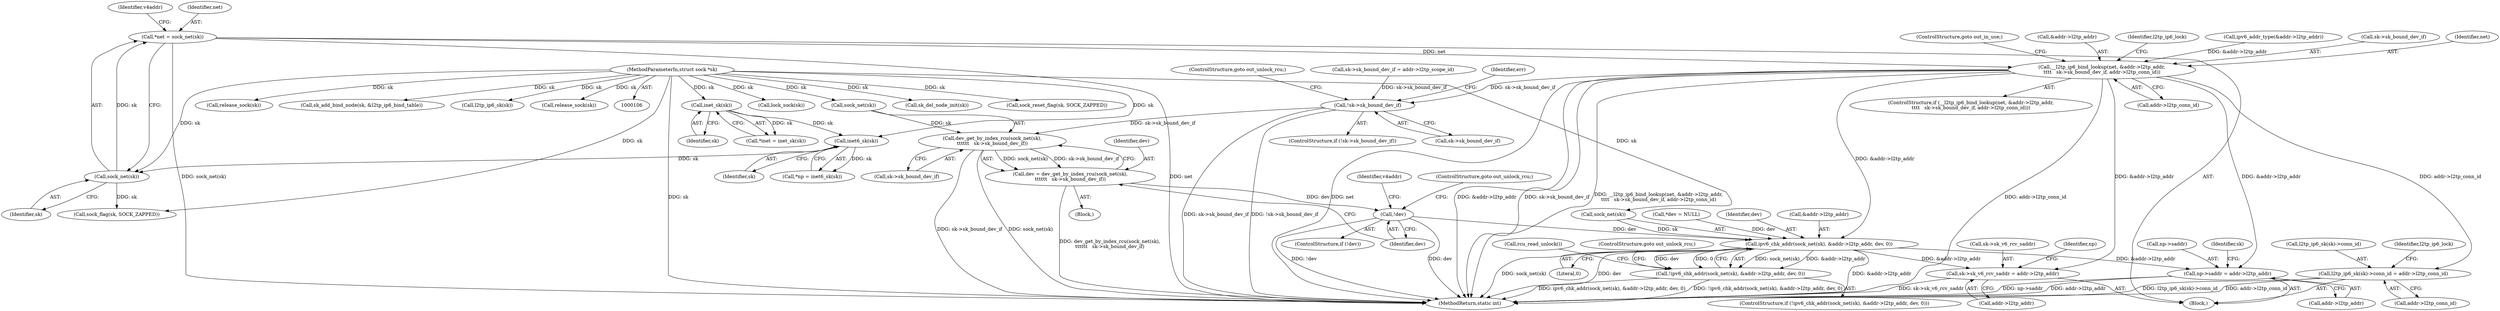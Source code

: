 digraph "0_linux_32c231164b762dddefa13af5a0101032c70b50ef_0@pointer" {
"1000128" [label="(Call,*net = sock_net(sk))"];
"1000130" [label="(Call,sock_net(sk))"];
"1000119" [label="(Call,inet6_sk(sk))"];
"1000114" [label="(Call,inet_sk(sk))"];
"1000107" [label="(MethodParameterIn,struct sock *sk)"];
"1000193" [label="(Call,__l2tp_ip6_bind_lookup(net, &addr->l2tp_addr,\n\t\t\t\t   sk->sk_bound_dev_if, addr->l2tp_conn_id))"];
"1000255" [label="(Call,!sk->sk_bound_dev_if)"];
"1000266" [label="(Call,dev_get_by_index_rcu(sock_net(sk),\n\t\t\t\t\t\t   sk->sk_bound_dev_if))"];
"1000264" [label="(Call,dev = dev_get_by_index_rcu(sock_net(sk),\n\t\t\t\t\t\t   sk->sk_bound_dev_if))"];
"1000273" [label="(Call,!dev)"];
"1000285" [label="(Call,ipv6_chk_addr(sock_net(sk), &addr->l2tp_addr, dev, 0))"];
"1000284" [label="(Call,!ipv6_chk_addr(sock_net(sk), &addr->l2tp_addr, dev, 0))"];
"1000305" [label="(Call,sk->sk_v6_rcv_saddr = addr->l2tp_addr)"];
"1000312" [label="(Call,np->saddr = addr->l2tp_addr)"];
"1000319" [label="(Call,l2tp_ip6_sk(sk)->conn_id = addr->l2tp_conn_id)"];
"1000192" [label="(ControlStructure,if (__l2tp_ip6_bind_lookup(net, &addr->l2tp_addr,\n\t\t\t\t   sk->sk_bound_dev_if, addr->l2tp_conn_id)))"];
"1000209" [label="(Call,lock_sock(sk))"];
"1000293" [label="(Literal,0)"];
"1000295" [label="(Call,rcu_read_unlock())"];
"1000334" [label="(Call,sk_del_node_init(sk))"];
"1000199" [label="(Call,sk->sk_bound_dev_if)"];
"1000264" [label="(Call,dev = dev_get_by_index_rcu(sock_net(sk),\n\t\t\t\t\t\t   sk->sk_bound_dev_if))"];
"1000265" [label="(Identifier,dev)"];
"1000115" [label="(Identifier,sk)"];
"1000313" [label="(Call,np->saddr)"];
"1000309" [label="(Call,addr->l2tp_addr)"];
"1000339" [label="(Call,sock_reset_flag(sk, SOCK_ZAPPED))"];
"1000194" [label="(Identifier,net)"];
"1000255" [label="(Call,!sk->sk_bound_dev_if)"];
"1000322" [label="(Identifier,sk)"];
"1000277" [label="(Identifier,v4addr)"];
"1000324" [label="(Call,addr->l2tp_conn_id)"];
"1000256" [label="(Call,sk->sk_bound_dev_if)"];
"1000205" [label="(ControlStructure,goto out_in_use;)"];
"1000193" [label="(Call,__l2tp_ip6_bind_lookup(net, &addr->l2tp_addr,\n\t\t\t\t   sk->sk_bound_dev_if, addr->l2tp_conn_id))"];
"1000269" [label="(Call,sk->sk_bound_dev_if)"];
"1000319" [label="(Call,l2tp_ip6_sk(sk)->conn_id = addr->l2tp_conn_id)"];
"1000342" [label="(Call,release_sock(sk))"];
"1000285" [label="(Call,ipv6_chk_addr(sock_net(sk), &addr->l2tp_addr, dev, 0))"];
"1000312" [label="(Call,np->saddr = addr->l2tp_addr)"];
"1000261" [label="(Identifier,err)"];
"1000130" [label="(Call,sock_net(sk))"];
"1000195" [label="(Call,&addr->l2tp_addr)"];
"1000314" [label="(Identifier,np)"];
"1000286" [label="(Call,sock_net(sk))"];
"1000329" [label="(Identifier,l2tp_ip6_lock)"];
"1000254" [label="(ControlStructure,if (!sk->sk_bound_dev_if))"];
"1000134" [label="(Identifier,v4addr)"];
"1000110" [label="(Block,)"];
"1000283" [label="(ControlStructure,if (!ipv6_chk_addr(sock_net(sk), &addr->l2tp_addr, dev, 0)))"];
"1000140" [label="(Call,sock_flag(sk, SOCK_ZAPPED))"];
"1000259" [label="(ControlStructure,goto out_unlock_rcu;)"];
"1000316" [label="(Call,addr->l2tp_addr)"];
"1000208" [label="(Identifier,l2tp_ip6_lock)"];
"1000202" [label="(Call,addr->l2tp_conn_id)"];
"1000107" [label="(MethodParameterIn,struct sock *sk)"];
"1000284" [label="(Call,!ipv6_chk_addr(sock_net(sk), &addr->l2tp_addr, dev, 0))"];
"1000247" [label="(Call,sk->sk_bound_dev_if = addr->l2tp_scope_id)"];
"1000120" [label="(Identifier,sk)"];
"1000114" [label="(Call,inet_sk(sk))"];
"1000288" [label="(Call,&addr->l2tp_addr)"];
"1000229" [label="(Call,*dev = NULL)"];
"1000166" [label="(Call,ipv6_addr_type(&addr->l2tp_addr))"];
"1000272" [label="(ControlStructure,if (!dev))"];
"1000117" [label="(Call,*np = inet6_sk(sk))"];
"1000330" [label="(Call,sk_add_bind_node(sk, &l2tp_ip6_bind_table))"];
"1000359" [label="(MethodReturn,static int)"];
"1000129" [label="(Identifier,net)"];
"1000305" [label="(Call,sk->sk_v6_rcv_saddr = addr->l2tp_addr)"];
"1000267" [label="(Call,sock_net(sk))"];
"1000306" [label="(Call,sk->sk_v6_rcv_saddr)"];
"1000119" [label="(Call,inet6_sk(sk))"];
"1000321" [label="(Call,l2tp_ip6_sk(sk))"];
"1000294" [label="(ControlStructure,goto out_unlock_rcu;)"];
"1000273" [label="(Call,!dev)"];
"1000275" [label="(ControlStructure,goto out_unlock_rcu;)"];
"1000320" [label="(Call,l2tp_ip6_sk(sk)->conn_id)"];
"1000236" [label="(Block,)"];
"1000128" [label="(Call,*net = sock_net(sk))"];
"1000131" [label="(Identifier,sk)"];
"1000274" [label="(Identifier,dev)"];
"1000112" [label="(Call,*inet = inet_sk(sk))"];
"1000292" [label="(Identifier,dev)"];
"1000349" [label="(Call,release_sock(sk))"];
"1000266" [label="(Call,dev_get_by_index_rcu(sock_net(sk),\n\t\t\t\t\t\t   sk->sk_bound_dev_if))"];
"1000128" -> "1000110"  [label="AST: "];
"1000128" -> "1000130"  [label="CFG: "];
"1000129" -> "1000128"  [label="AST: "];
"1000130" -> "1000128"  [label="AST: "];
"1000134" -> "1000128"  [label="CFG: "];
"1000128" -> "1000359"  [label="DDG: sock_net(sk)"];
"1000128" -> "1000359"  [label="DDG: net"];
"1000130" -> "1000128"  [label="DDG: sk"];
"1000128" -> "1000193"  [label="DDG: net"];
"1000130" -> "1000131"  [label="CFG: "];
"1000131" -> "1000130"  [label="AST: "];
"1000119" -> "1000130"  [label="DDG: sk"];
"1000107" -> "1000130"  [label="DDG: sk"];
"1000130" -> "1000140"  [label="DDG: sk"];
"1000119" -> "1000117"  [label="AST: "];
"1000119" -> "1000120"  [label="CFG: "];
"1000120" -> "1000119"  [label="AST: "];
"1000117" -> "1000119"  [label="CFG: "];
"1000119" -> "1000117"  [label="DDG: sk"];
"1000114" -> "1000119"  [label="DDG: sk"];
"1000107" -> "1000119"  [label="DDG: sk"];
"1000114" -> "1000112"  [label="AST: "];
"1000114" -> "1000115"  [label="CFG: "];
"1000115" -> "1000114"  [label="AST: "];
"1000112" -> "1000114"  [label="CFG: "];
"1000114" -> "1000112"  [label="DDG: sk"];
"1000107" -> "1000114"  [label="DDG: sk"];
"1000107" -> "1000106"  [label="AST: "];
"1000107" -> "1000359"  [label="DDG: sk"];
"1000107" -> "1000140"  [label="DDG: sk"];
"1000107" -> "1000209"  [label="DDG: sk"];
"1000107" -> "1000267"  [label="DDG: sk"];
"1000107" -> "1000286"  [label="DDG: sk"];
"1000107" -> "1000321"  [label="DDG: sk"];
"1000107" -> "1000330"  [label="DDG: sk"];
"1000107" -> "1000334"  [label="DDG: sk"];
"1000107" -> "1000339"  [label="DDG: sk"];
"1000107" -> "1000342"  [label="DDG: sk"];
"1000107" -> "1000349"  [label="DDG: sk"];
"1000193" -> "1000192"  [label="AST: "];
"1000193" -> "1000202"  [label="CFG: "];
"1000194" -> "1000193"  [label="AST: "];
"1000195" -> "1000193"  [label="AST: "];
"1000199" -> "1000193"  [label="AST: "];
"1000202" -> "1000193"  [label="AST: "];
"1000205" -> "1000193"  [label="CFG: "];
"1000208" -> "1000193"  [label="CFG: "];
"1000193" -> "1000359"  [label="DDG: net"];
"1000193" -> "1000359"  [label="DDG: &addr->l2tp_addr"];
"1000193" -> "1000359"  [label="DDG: sk->sk_bound_dev_if"];
"1000193" -> "1000359"  [label="DDG: __l2tp_ip6_bind_lookup(net, &addr->l2tp_addr,\n\t\t\t\t   sk->sk_bound_dev_if, addr->l2tp_conn_id)"];
"1000193" -> "1000359"  [label="DDG: addr->l2tp_conn_id"];
"1000166" -> "1000193"  [label="DDG: &addr->l2tp_addr"];
"1000193" -> "1000255"  [label="DDG: sk->sk_bound_dev_if"];
"1000193" -> "1000285"  [label="DDG: &addr->l2tp_addr"];
"1000193" -> "1000305"  [label="DDG: &addr->l2tp_addr"];
"1000193" -> "1000312"  [label="DDG: &addr->l2tp_addr"];
"1000193" -> "1000319"  [label="DDG: addr->l2tp_conn_id"];
"1000255" -> "1000254"  [label="AST: "];
"1000255" -> "1000256"  [label="CFG: "];
"1000256" -> "1000255"  [label="AST: "];
"1000259" -> "1000255"  [label="CFG: "];
"1000261" -> "1000255"  [label="CFG: "];
"1000255" -> "1000359"  [label="DDG: !sk->sk_bound_dev_if"];
"1000255" -> "1000359"  [label="DDG: sk->sk_bound_dev_if"];
"1000247" -> "1000255"  [label="DDG: sk->sk_bound_dev_if"];
"1000255" -> "1000266"  [label="DDG: sk->sk_bound_dev_if"];
"1000266" -> "1000264"  [label="AST: "];
"1000266" -> "1000269"  [label="CFG: "];
"1000267" -> "1000266"  [label="AST: "];
"1000269" -> "1000266"  [label="AST: "];
"1000264" -> "1000266"  [label="CFG: "];
"1000266" -> "1000359"  [label="DDG: sk->sk_bound_dev_if"];
"1000266" -> "1000359"  [label="DDG: sock_net(sk)"];
"1000266" -> "1000264"  [label="DDG: sock_net(sk)"];
"1000266" -> "1000264"  [label="DDG: sk->sk_bound_dev_if"];
"1000267" -> "1000266"  [label="DDG: sk"];
"1000264" -> "1000236"  [label="AST: "];
"1000265" -> "1000264"  [label="AST: "];
"1000274" -> "1000264"  [label="CFG: "];
"1000264" -> "1000359"  [label="DDG: dev_get_by_index_rcu(sock_net(sk),\n\t\t\t\t\t\t   sk->sk_bound_dev_if)"];
"1000264" -> "1000273"  [label="DDG: dev"];
"1000273" -> "1000272"  [label="AST: "];
"1000273" -> "1000274"  [label="CFG: "];
"1000274" -> "1000273"  [label="AST: "];
"1000275" -> "1000273"  [label="CFG: "];
"1000277" -> "1000273"  [label="CFG: "];
"1000273" -> "1000359"  [label="DDG: dev"];
"1000273" -> "1000359"  [label="DDG: !dev"];
"1000273" -> "1000285"  [label="DDG: dev"];
"1000285" -> "1000284"  [label="AST: "];
"1000285" -> "1000293"  [label="CFG: "];
"1000286" -> "1000285"  [label="AST: "];
"1000288" -> "1000285"  [label="AST: "];
"1000292" -> "1000285"  [label="AST: "];
"1000293" -> "1000285"  [label="AST: "];
"1000284" -> "1000285"  [label="CFG: "];
"1000285" -> "1000359"  [label="DDG: sock_net(sk)"];
"1000285" -> "1000359"  [label="DDG: dev"];
"1000285" -> "1000359"  [label="DDG: &addr->l2tp_addr"];
"1000285" -> "1000284"  [label="DDG: sock_net(sk)"];
"1000285" -> "1000284"  [label="DDG: &addr->l2tp_addr"];
"1000285" -> "1000284"  [label="DDG: dev"];
"1000285" -> "1000284"  [label="DDG: 0"];
"1000286" -> "1000285"  [label="DDG: sk"];
"1000229" -> "1000285"  [label="DDG: dev"];
"1000285" -> "1000305"  [label="DDG: &addr->l2tp_addr"];
"1000285" -> "1000312"  [label="DDG: &addr->l2tp_addr"];
"1000284" -> "1000283"  [label="AST: "];
"1000294" -> "1000284"  [label="CFG: "];
"1000295" -> "1000284"  [label="CFG: "];
"1000284" -> "1000359"  [label="DDG: ipv6_chk_addr(sock_net(sk), &addr->l2tp_addr, dev, 0)"];
"1000284" -> "1000359"  [label="DDG: !ipv6_chk_addr(sock_net(sk), &addr->l2tp_addr, dev, 0)"];
"1000305" -> "1000110"  [label="AST: "];
"1000305" -> "1000309"  [label="CFG: "];
"1000306" -> "1000305"  [label="AST: "];
"1000309" -> "1000305"  [label="AST: "];
"1000314" -> "1000305"  [label="CFG: "];
"1000305" -> "1000359"  [label="DDG: sk->sk_v6_rcv_saddr"];
"1000312" -> "1000110"  [label="AST: "];
"1000312" -> "1000316"  [label="CFG: "];
"1000313" -> "1000312"  [label="AST: "];
"1000316" -> "1000312"  [label="AST: "];
"1000322" -> "1000312"  [label="CFG: "];
"1000312" -> "1000359"  [label="DDG: addr->l2tp_addr"];
"1000312" -> "1000359"  [label="DDG: np->saddr"];
"1000319" -> "1000110"  [label="AST: "];
"1000319" -> "1000324"  [label="CFG: "];
"1000320" -> "1000319"  [label="AST: "];
"1000324" -> "1000319"  [label="AST: "];
"1000329" -> "1000319"  [label="CFG: "];
"1000319" -> "1000359"  [label="DDG: addr->l2tp_conn_id"];
"1000319" -> "1000359"  [label="DDG: l2tp_ip6_sk(sk)->conn_id"];
}
